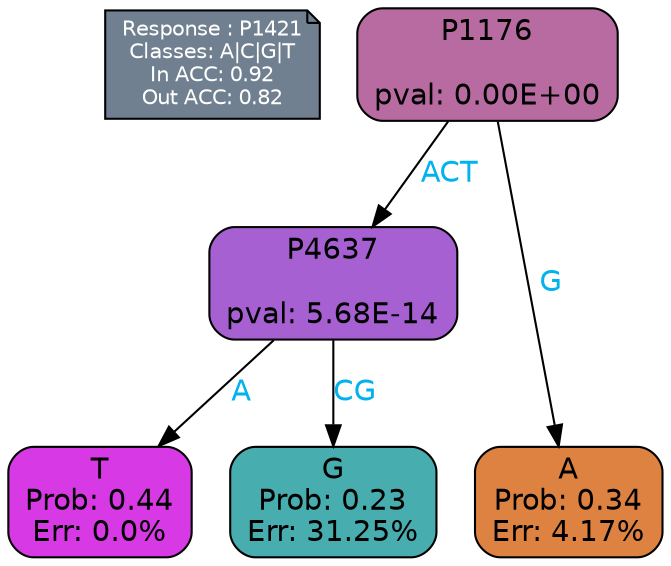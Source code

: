 digraph Tree {
node [shape=box, style="filled, rounded", color="black", fontname=helvetica] ;
graph [ranksep=equally, splines=polylines, bgcolor=transparent, dpi=600] ;
edge [fontname=helvetica] ;
LEGEND [label="Response : P1421
Classes: A|C|G|T
In ACC: 0.92
Out ACC: 0.82
",shape=note,align=left,style=filled,fillcolor="slategray",fontcolor="white",fontsize=10];1 [label="P1176

pval: 0.00E+00", fillcolor="#b86ba1"] ;
2 [label="P4637

pval: 5.68E-14", fillcolor="#a660d2"] ;
3 [label="T
Prob: 0.44
Err: 0.0%", fillcolor="#d739e5"] ;
4 [label="G
Prob: 0.23
Err: 31.25%", fillcolor="#47adaf"] ;
5 [label="A
Prob: 0.34
Err: 4.17%", fillcolor="#dd8240"] ;
1 -> 2 [label="ACT",fontcolor=deepskyblue2] ;
1 -> 5 [label="G",fontcolor=deepskyblue2] ;
2 -> 3 [label="A",fontcolor=deepskyblue2] ;
2 -> 4 [label="CG",fontcolor=deepskyblue2] ;
{rank = same; 3;4;5;}{rank = same; LEGEND;1;}}